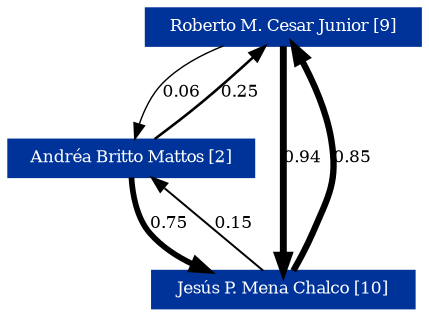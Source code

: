 strict digraph grafo3 {
	graph [bb="0,0,208,146", id=grafo3, overlap=False];
	node [label="\N", fontsize=8, shape=rectangle, style=filled];
	0 [label="Roberto M. Cesar Junior [9]", URL="http://lattes.cnpq.br/2240951178648368", color="#003399", fontcolor="#FFFFFF", height="0.25", pos="142,137", width="1.8333"];
	2 [label="Andréa Britto Mattos [2]", URL="http://lattes.cnpq.br/2837012019824386", color="#003399", fontcolor="#FFFFFF", height="0.25", pos="142,9", width="1.6389"];
	1 [label="Jesús P. Mena Chalco [10]", URL="http://lattes.cnpq.br/4727357182510680", color="#003399", fontcolor="#FFFFFF", height="0.25", pos="63,73", width="1.75"];
	0 -> 2 [arrowhead=normal, arrowsize="0.75", fontsize=8, label="0.06", lp="151.5,73", penwidth="0.68", pos="e,142,18.122 142,127.79 142,106.39 142,53.03 142,25.703"];
	0 -> 1 [arrowhead=normal, arrowsize="0.75", fontsize=8, label="0.94", lp="90.5,105", penwidth="3.32", pos="e,65.525,82.304 110.62,127.97 100.24,123.8 89.252,117.96 81,110 75.185,104.39 70.995,96.517 68.129,89.474"];
	1 -> 2 [arrowhead=normal, arrowsize="0.75", fontsize=8, label="0.15", lp="90.5,41", penwidth="0.95", pos="e,110.62,18.028 65.525,63.696 68.177,55.475 73.082,43.637 81,36 87.318,29.906 95.242,25.053 103.27,21.242"];
	1 -> 0 [arrowhead=normal, arrowsize="0.75", fontsize=8, label="0.85", lp="120.5,105", penwidth="3.05", pos="e,132.21,127.92 76.233,82.21 83.389,87.301 92.31,93.828 100,100 109.06,107.27 118.81,115.82 126.64,122.86"];
	2 -> 1 [arrowhead=normal, arrowsize="0.75", fontsize=8, label="0.75", lp="120.5,41", penwidth="2.75", pos="e,76.233,63.79 132.21,18.085 123.83,25.742 111.37,36.877 100,46 94.473,50.436 88.309,55.056 82.623,59.194"];
	2 -> 0 [arrowhead=normal, arrowsize="0.75", fontsize=8, label="0.25", lp="174.5,73", penwidth="1.25", pos="e,147.86,127.77 147.54,18.32 153.46,28.94 162.34,47.026 165,64 168.15,84.122 159.29,106.32 151.66,120.89"];
}
